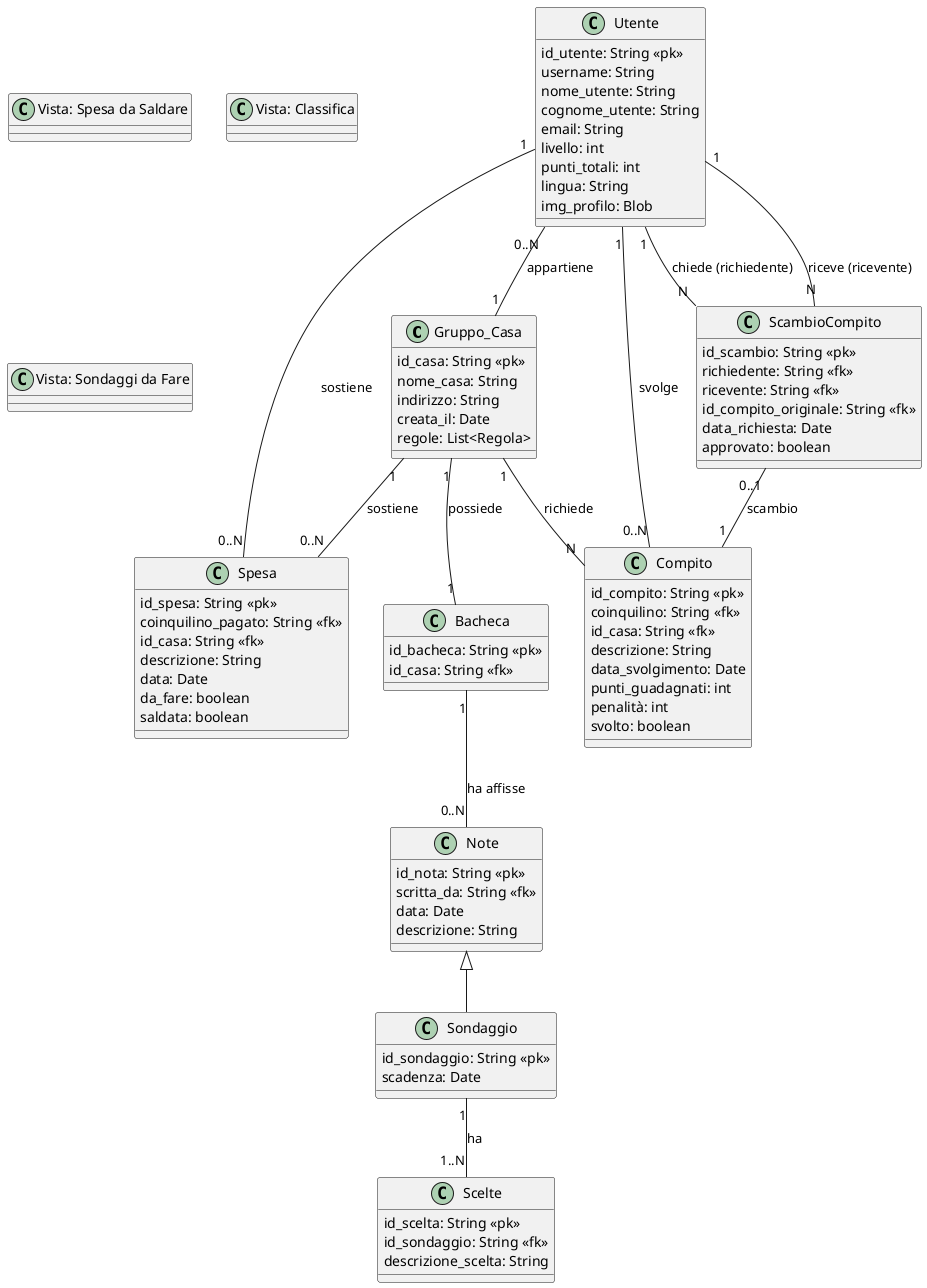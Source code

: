 
@startuml
' Definizione delle classi

class Gruppo_Casa {
  id_casa: String <<pk>>
  nome_casa: String
  indirizzo: String
  creata_il: Date
  regole: List<Regola>
}

class Utente {
  id_utente: String <<pk>>
  username: String
  nome_utente: String
  cognome_utente: String
  email: String
  livello: int
  punti_totali: int
  lingua: String
  img_profilo: Blob
}

class Compito {
  id_compito: String <<pk>>
  coinquilino: String <<fk>>
  id_casa: String <<fk>>
  descrizione: String
  data_svolgimento: Date
  punti_guadagnati: int
  penalità: int
  svolto: boolean
}

class Bacheca {
  id_bacheca: String <<pk>>
  id_casa: String <<fk>>
}

class Sondaggio {
  id_sondaggio: String <<pk>>
  scadenza: Date
}

class Scelte {
  id_scelta: String <<pk>>
  id_sondaggio: String <<fk>>
  descrizione_scelta: String
}

class Spesa {
  id_spesa: String <<pk>>
  coinquilino_pagato: String <<fk>>
  id_casa: String <<fk>>
  descrizione: String
  data: Date
  da_fare: boolean
  saldata: boolean
}

class Note {
  id_nota: String <<pk>>
  scritta_da: String <<fk>>
  data: Date
  descrizione: String
}

class ScambioCompito {
  id_scambio: String <<pk>>
  richiedente: String <<fk>>
  ricevente: String <<fk>>
  id_compito_originale: String <<fk>>
  data_richiesta: Date
  approvato: boolean
}

Note<|-- Sondaggio
' Relazioni

Utente "0..N" -- "1" Gruppo_Casa : appartiene
Utente "1" -- "0..N" Compito : svolge
Gruppo_Casa "1" -- "N" Compito : richiede
Gruppo_Casa "1" -- "1" Bacheca : possiede
Sondaggio "1" -- "1..N" Scelte : ha
Utente "1" -- "0..N" Spesa : sostiene
Gruppo_Casa "1" -- "0..N" Spesa : sostiene
Bacheca "1" -- "0..N" Note : ha affisse
Utente "1" -- "N" ScambioCompito : riceve (ricevente)
Utente "1" -- "N" ScambioCompito : chiede (richiedente)
ScambioCompito "0..1" -- "1" Compito : scambio

' Viste come classi di sistema (opzionali / note)

class "Vista: Spesa da Saldare"
class "Vista: Classifica"
class "Vista: Sondaggi da Fare"

@enduml
